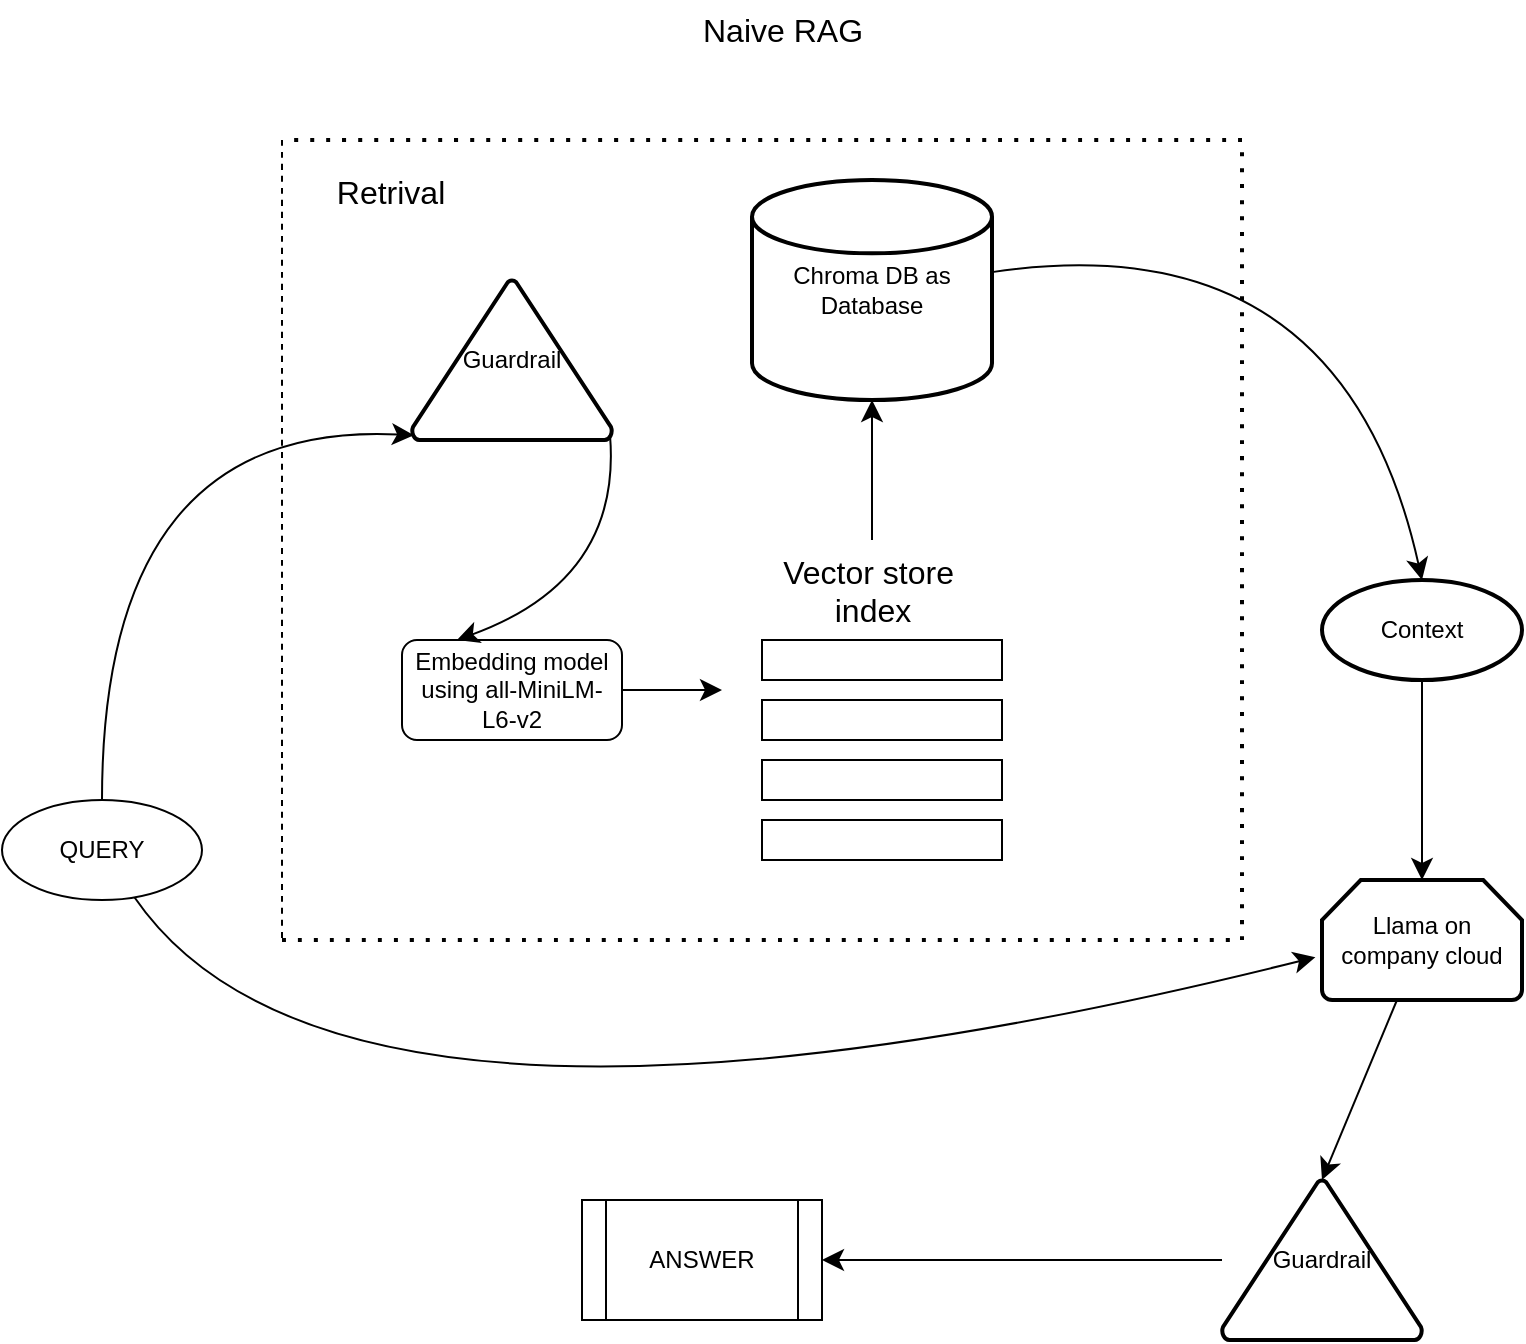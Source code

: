 <mxfile version="25.0.3">
  <diagram id="C5RBs43oDa-KdzZeNtuy" name="Page-1">
    <mxGraphModel dx="1843" dy="867" grid="1" gridSize="10" guides="1" tooltips="1" connect="1" arrows="1" fold="1" page="1" pageScale="1" pageWidth="827" pageHeight="1169" math="0" shadow="0">
      <root>
        <mxCell id="WIyWlLk6GJQsqaUBKTNV-0" />
        <mxCell id="WIyWlLk6GJQsqaUBKTNV-1" parent="WIyWlLk6GJQsqaUBKTNV-0" />
        <mxCell id="Iokjz_GBf84OvFKoBX47-0" value="Naive RAG" style="text;html=1;align=center;verticalAlign=middle;resizable=0;points=[];autosize=1;strokeColor=none;fillColor=none;fontSize=16;" vertex="1" parent="WIyWlLk6GJQsqaUBKTNV-1">
          <mxGeometry x="360" y="50" width="100" height="30" as="geometry" />
        </mxCell>
        <mxCell id="Iokjz_GBf84OvFKoBX47-1" value="QUERY" style="ellipse;whiteSpace=wrap;html=1;" vertex="1" parent="WIyWlLk6GJQsqaUBKTNV-1">
          <mxGeometry x="20" y="450" width="100" height="50" as="geometry" />
        </mxCell>
        <mxCell id="Iokjz_GBf84OvFKoBX47-20" style="edgeStyle=none;curved=1;rounded=0;orthogonalLoop=1;jettySize=auto;html=1;exitX=1;exitY=0.5;exitDx=0;exitDy=0;fontSize=12;startSize=8;endSize=8;" edge="1" parent="WIyWlLk6GJQsqaUBKTNV-1" source="Iokjz_GBf84OvFKoBX47-10">
          <mxGeometry relative="1" as="geometry">
            <mxPoint x="380" y="395" as="targetPoint" />
          </mxGeometry>
        </mxCell>
        <mxCell id="Iokjz_GBf84OvFKoBX47-10" value="Embedding model using all-MiniLM-L6-v2" style="rounded=1;whiteSpace=wrap;html=1;" vertex="1" parent="WIyWlLk6GJQsqaUBKTNV-1">
          <mxGeometry x="220" y="370" width="110" height="50" as="geometry" />
        </mxCell>
        <mxCell id="Iokjz_GBf84OvFKoBX47-14" value="" style="rounded=0;whiteSpace=wrap;html=1;" vertex="1" parent="WIyWlLk6GJQsqaUBKTNV-1">
          <mxGeometry x="400" y="370" width="120" height="20" as="geometry" />
        </mxCell>
        <mxCell id="Iokjz_GBf84OvFKoBX47-17" value="" style="rounded=0;whiteSpace=wrap;html=1;" vertex="1" parent="WIyWlLk6GJQsqaUBKTNV-1">
          <mxGeometry x="400" y="400" width="120" height="20" as="geometry" />
        </mxCell>
        <mxCell id="Iokjz_GBf84OvFKoBX47-18" value="" style="rounded=0;whiteSpace=wrap;html=1;" vertex="1" parent="WIyWlLk6GJQsqaUBKTNV-1">
          <mxGeometry x="400" y="430" width="120" height="20" as="geometry" />
        </mxCell>
        <mxCell id="Iokjz_GBf84OvFKoBX47-19" value="" style="rounded=0;whiteSpace=wrap;html=1;" vertex="1" parent="WIyWlLk6GJQsqaUBKTNV-1">
          <mxGeometry x="400" y="460" width="120" height="20" as="geometry" />
        </mxCell>
        <mxCell id="Iokjz_GBf84OvFKoBX47-21" style="edgeStyle=none;curved=1;rounded=0;orthogonalLoop=1;jettySize=auto;html=1;exitX=0.5;exitY=1;exitDx=0;exitDy=0;fontSize=12;startSize=8;endSize=8;" edge="1" parent="WIyWlLk6GJQsqaUBKTNV-1" source="Iokjz_GBf84OvFKoBX47-1" target="Iokjz_GBf84OvFKoBX47-1">
          <mxGeometry relative="1" as="geometry" />
        </mxCell>
        <mxCell id="Iokjz_GBf84OvFKoBX47-29" style="edgeStyle=none;curved=1;rounded=0;orthogonalLoop=1;jettySize=auto;html=1;fontSize=12;startSize=8;endSize=8;entryX=0.5;entryY=1;entryDx=0;entryDy=0;entryPerimeter=0;" edge="1" parent="WIyWlLk6GJQsqaUBKTNV-1" source="Iokjz_GBf84OvFKoBX47-22" target="Iokjz_GBf84OvFKoBX47-23">
          <mxGeometry relative="1" as="geometry">
            <mxPoint x="455" y="260" as="targetPoint" />
          </mxGeometry>
        </mxCell>
        <mxCell id="Iokjz_GBf84OvFKoBX47-22" value="Vector store&amp;nbsp;&lt;div&gt;index&lt;div&gt;&lt;br&gt;&lt;/div&gt;&lt;/div&gt;" style="text;html=1;align=center;verticalAlign=middle;resizable=0;points=[];autosize=1;strokeColor=none;fillColor=none;fontSize=16;" vertex="1" parent="WIyWlLk6GJQsqaUBKTNV-1">
          <mxGeometry x="400" y="320" width="110" height="70" as="geometry" />
        </mxCell>
        <mxCell id="Iokjz_GBf84OvFKoBX47-23" value="Chroma DB as Database" style="strokeWidth=2;html=1;shape=mxgraph.flowchart.database;whiteSpace=wrap;" vertex="1" parent="WIyWlLk6GJQsqaUBKTNV-1">
          <mxGeometry x="395" y="140" width="120" height="110" as="geometry" />
        </mxCell>
        <mxCell id="Iokjz_GBf84OvFKoBX47-27" style="edgeStyle=none;curved=1;rounded=0;orthogonalLoop=1;jettySize=auto;html=1;exitX=0.99;exitY=0.97;exitDx=0;exitDy=0;exitPerimeter=0;entryX=0.25;entryY=0;entryDx=0;entryDy=0;fontSize=12;startSize=8;endSize=8;" edge="1" parent="WIyWlLk6GJQsqaUBKTNV-1" source="Iokjz_GBf84OvFKoBX47-25" target="Iokjz_GBf84OvFKoBX47-10">
          <mxGeometry relative="1" as="geometry">
            <Array as="points">
              <mxPoint x="330" y="340" />
            </Array>
          </mxGeometry>
        </mxCell>
        <mxCell id="Iokjz_GBf84OvFKoBX47-25" value="Guardrail" style="strokeWidth=2;html=1;shape=mxgraph.flowchart.extract_or_measurement;whiteSpace=wrap;" vertex="1" parent="WIyWlLk6GJQsqaUBKTNV-1">
          <mxGeometry x="225" y="190" width="100" height="80" as="geometry" />
        </mxCell>
        <mxCell id="Iokjz_GBf84OvFKoBX47-26" style="edgeStyle=none;curved=1;rounded=0;orthogonalLoop=1;jettySize=auto;html=1;entryX=0.01;entryY=0.97;entryDx=0;entryDy=0;entryPerimeter=0;fontSize=12;startSize=8;endSize=8;" edge="1" parent="WIyWlLk6GJQsqaUBKTNV-1" source="Iokjz_GBf84OvFKoBX47-1" target="Iokjz_GBf84OvFKoBX47-25">
          <mxGeometry relative="1" as="geometry">
            <Array as="points">
              <mxPoint x="70" y="260" />
            </Array>
          </mxGeometry>
        </mxCell>
        <mxCell id="Iokjz_GBf84OvFKoBX47-33" style="edgeStyle=none;curved=1;rounded=0;orthogonalLoop=1;jettySize=auto;html=1;fontSize=12;startSize=8;endSize=8;entryX=0.5;entryY=0;entryDx=0;entryDy=0;entryPerimeter=0;" edge="1" parent="WIyWlLk6GJQsqaUBKTNV-1" source="Iokjz_GBf84OvFKoBX47-32" target="Iokjz_GBf84OvFKoBX47-34">
          <mxGeometry relative="1" as="geometry">
            <mxPoint x="660" y="440" as="targetPoint" />
          </mxGeometry>
        </mxCell>
        <mxCell id="Iokjz_GBf84OvFKoBX47-32" value="Context" style="strokeWidth=2;html=1;shape=mxgraph.flowchart.start_1;whiteSpace=wrap;" vertex="1" parent="WIyWlLk6GJQsqaUBKTNV-1">
          <mxGeometry x="680" y="340" width="100" height="50" as="geometry" />
        </mxCell>
        <mxCell id="Iokjz_GBf84OvFKoBX47-34" value="Llama on company cloud" style="strokeWidth=2;html=1;shape=mxgraph.flowchart.loop_limit;whiteSpace=wrap;" vertex="1" parent="WIyWlLk6GJQsqaUBKTNV-1">
          <mxGeometry x="680" y="490" width="100" height="60" as="geometry" />
        </mxCell>
        <mxCell id="Iokjz_GBf84OvFKoBX47-39" style="edgeStyle=none;curved=1;rounded=0;orthogonalLoop=1;jettySize=auto;html=1;entryX=0.5;entryY=0;entryDx=0;entryDy=0;entryPerimeter=0;fontSize=12;startSize=8;endSize=8;" edge="1" parent="WIyWlLk6GJQsqaUBKTNV-1" source="Iokjz_GBf84OvFKoBX47-23" target="Iokjz_GBf84OvFKoBX47-32">
          <mxGeometry relative="1" as="geometry">
            <Array as="points">
              <mxPoint x="690" y="160" />
            </Array>
          </mxGeometry>
        </mxCell>
        <mxCell id="Iokjz_GBf84OvFKoBX47-40" value="" style="endArrow=none;dashed=1;html=1;rounded=0;fontSize=12;startSize=8;endSize=8;curved=1;" edge="1" parent="WIyWlLk6GJQsqaUBKTNV-1">
          <mxGeometry width="50" height="50" relative="1" as="geometry">
            <mxPoint x="160" y="120" as="sourcePoint" />
            <mxPoint x="160" y="520" as="targetPoint" />
          </mxGeometry>
        </mxCell>
        <mxCell id="Iokjz_GBf84OvFKoBX47-41" value="" style="endArrow=none;dashed=1;html=1;dashPattern=1 3;strokeWidth=2;rounded=0;fontSize=12;startSize=8;endSize=8;curved=1;" edge="1" parent="WIyWlLk6GJQsqaUBKTNV-1">
          <mxGeometry width="50" height="50" relative="1" as="geometry">
            <mxPoint x="640" y="120" as="sourcePoint" />
            <mxPoint x="160" y="120" as="targetPoint" />
          </mxGeometry>
        </mxCell>
        <mxCell id="Iokjz_GBf84OvFKoBX47-43" value="" style="endArrow=none;dashed=1;html=1;dashPattern=1 3;strokeWidth=2;rounded=0;fontSize=12;startSize=8;endSize=8;curved=1;" edge="1" parent="WIyWlLk6GJQsqaUBKTNV-1">
          <mxGeometry width="50" height="50" relative="1" as="geometry">
            <mxPoint x="640" y="520" as="sourcePoint" />
            <mxPoint x="640" y="120" as="targetPoint" />
          </mxGeometry>
        </mxCell>
        <mxCell id="Iokjz_GBf84OvFKoBX47-44" value="" style="endArrow=none;dashed=1;html=1;dashPattern=1 3;strokeWidth=2;rounded=0;fontSize=12;startSize=8;endSize=8;curved=1;" edge="1" parent="WIyWlLk6GJQsqaUBKTNV-1">
          <mxGeometry width="50" height="50" relative="1" as="geometry">
            <mxPoint x="160" y="520" as="sourcePoint" />
            <mxPoint x="640" y="520" as="targetPoint" />
          </mxGeometry>
        </mxCell>
        <mxCell id="Iokjz_GBf84OvFKoBX47-45" value="Retrival" style="text;html=1;align=center;verticalAlign=middle;resizable=0;points=[];autosize=1;strokeColor=none;fillColor=none;fontSize=16;" vertex="1" parent="WIyWlLk6GJQsqaUBKTNV-1">
          <mxGeometry x="174" y="131" width="80" height="30" as="geometry" />
        </mxCell>
        <mxCell id="Iokjz_GBf84OvFKoBX47-47" style="edgeStyle=none;curved=1;rounded=0;orthogonalLoop=1;jettySize=auto;html=1;entryX=-0.033;entryY=0.643;entryDx=0;entryDy=0;entryPerimeter=0;fontSize=12;startSize=8;endSize=8;" edge="1" parent="WIyWlLk6GJQsqaUBKTNV-1" source="Iokjz_GBf84OvFKoBX47-1" target="Iokjz_GBf84OvFKoBX47-34">
          <mxGeometry relative="1" as="geometry">
            <Array as="points">
              <mxPoint x="190" y="650" />
            </Array>
          </mxGeometry>
        </mxCell>
        <mxCell id="Iokjz_GBf84OvFKoBX47-51" style="edgeStyle=none;curved=1;rounded=0;orthogonalLoop=1;jettySize=auto;html=1;fontSize=12;startSize=8;endSize=8;" edge="1" parent="WIyWlLk6GJQsqaUBKTNV-1" source="Iokjz_GBf84OvFKoBX47-49" target="Iokjz_GBf84OvFKoBX47-52">
          <mxGeometry relative="1" as="geometry">
            <mxPoint x="500" y="680.0" as="targetPoint" />
          </mxGeometry>
        </mxCell>
        <mxCell id="Iokjz_GBf84OvFKoBX47-49" value="Guardrail" style="strokeWidth=2;html=1;shape=mxgraph.flowchart.extract_or_measurement;whiteSpace=wrap;" vertex="1" parent="WIyWlLk6GJQsqaUBKTNV-1">
          <mxGeometry x="630" y="640" width="100" height="80" as="geometry" />
        </mxCell>
        <mxCell id="Iokjz_GBf84OvFKoBX47-50" style="edgeStyle=none;curved=1;rounded=0;orthogonalLoop=1;jettySize=auto;html=1;entryX=0.5;entryY=0;entryDx=0;entryDy=0;entryPerimeter=0;fontSize=12;startSize=8;endSize=8;" edge="1" parent="WIyWlLk6GJQsqaUBKTNV-1" source="Iokjz_GBf84OvFKoBX47-34" target="Iokjz_GBf84OvFKoBX47-49">
          <mxGeometry relative="1" as="geometry" />
        </mxCell>
        <mxCell id="Iokjz_GBf84OvFKoBX47-52" value="ANSWER" style="shape=process;whiteSpace=wrap;html=1;backgroundOutline=1;" vertex="1" parent="WIyWlLk6GJQsqaUBKTNV-1">
          <mxGeometry x="310" y="650.0" width="120" height="60" as="geometry" />
        </mxCell>
      </root>
    </mxGraphModel>
  </diagram>
</mxfile>
